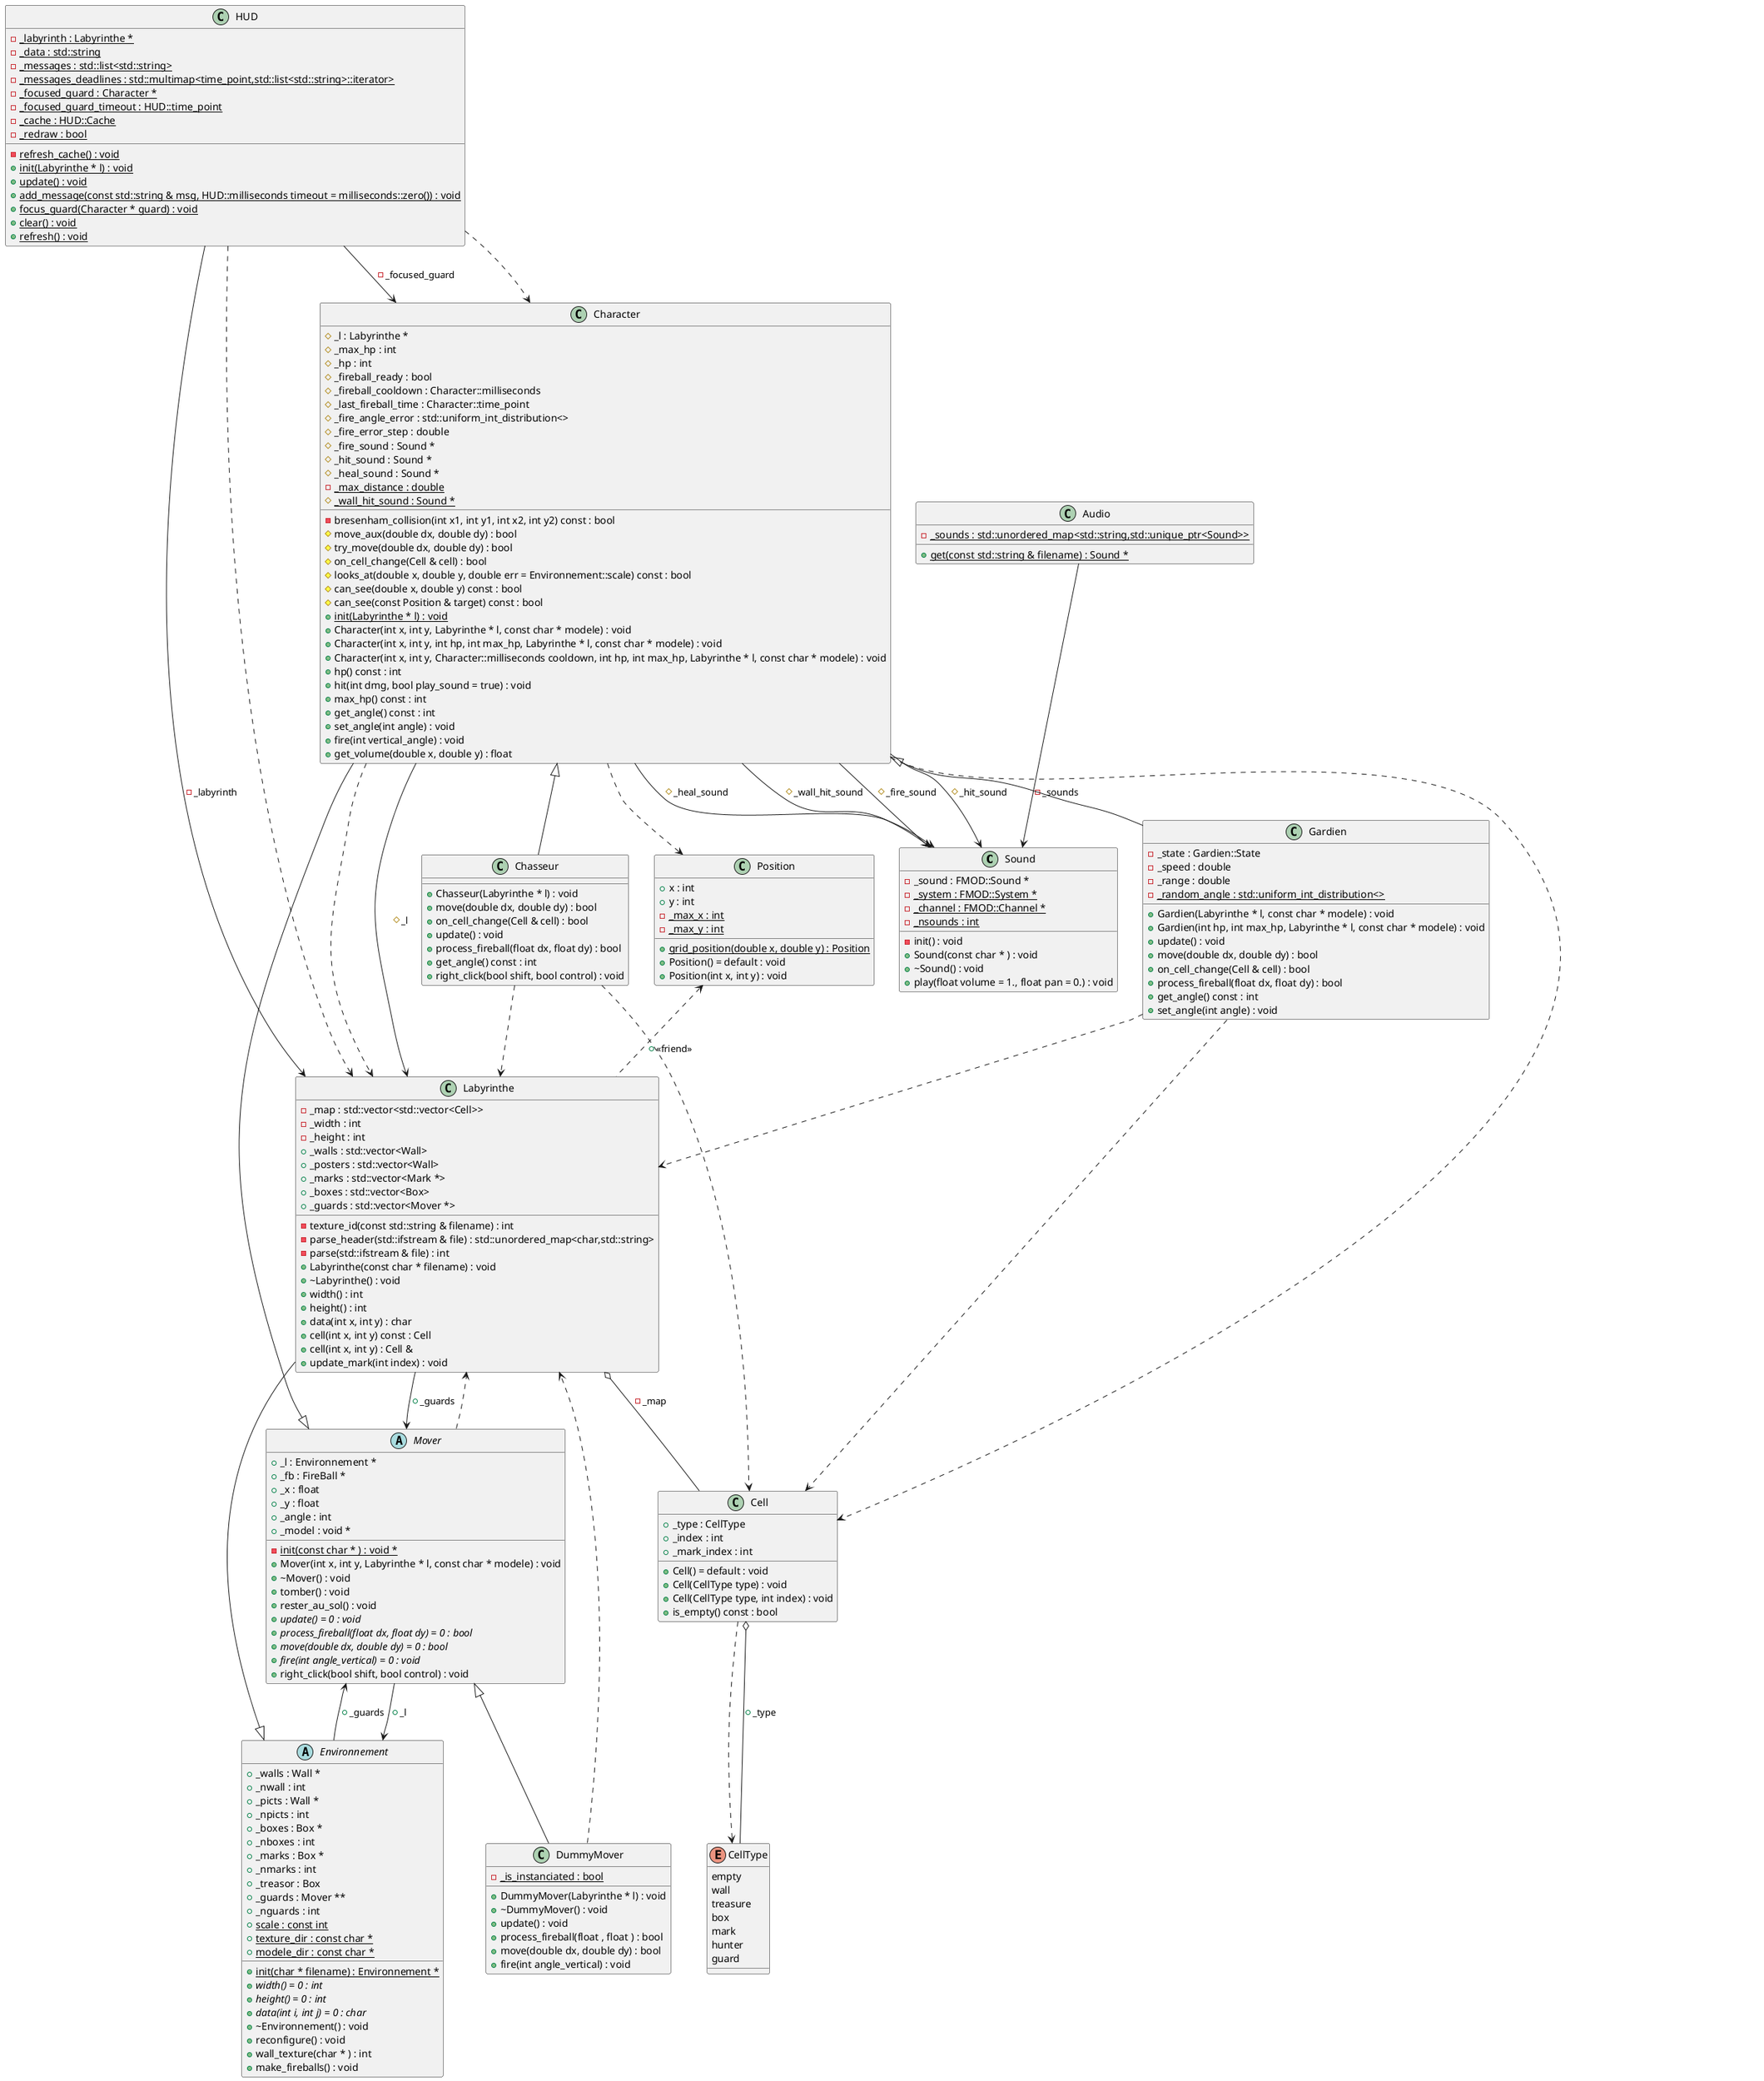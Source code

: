 @startuml
class "Sound" as C_0001507033279064648436
class C_0001507033279064648436 {
-init() : void
+Sound(const char * ) : void
+~Sound() : void
+play(float volume = 1., float pan = 0.) : void
-_sound : FMOD::Sound *
{static} -_system : FMOD::System *
{static} -_channel : FMOD::Channel *
{static} -_nsounds : int
}
class "Audio" as C_0001116069619315135930
class C_0001116069619315135930 {
{static} +get(const std::string & filename) : Sound *
{static} -_sounds : std::unordered_map<std::string,std::unique_ptr<Sound>>
}
enum "CellType" as C_0001365247480956715224
enum C_0001365247480956715224 {
empty
wall
treasure
box
mark
hunter
guard
}
class "Cell" as C_0002079627403415545256
class C_0002079627403415545256 {
+Cell() = default : void
+Cell(CellType type) : void
+Cell(CellType type, int index) : void
+is_empty() const : bool
+_type : CellType
+_index : int
+_mark_index : int
}
abstract "Environnement" as C_0002069755371297581881
abstract C_0002069755371297581881 {
{static} +init(char * filename) : Environnement *
{abstract} +width() = 0 : int
{abstract} +height() = 0 : int
{abstract} +data(int i, int j) = 0 : char
+~Environnement() : void
+reconfigure() : void
+wall_texture(char * ) : int
+make_fireballs() : void
+_walls : Wall *
+_nwall : int
+_picts : Wall *
+_npicts : int
+_boxes : Box *
+_nboxes : int
+_marks : Box *
+_nmarks : int
+_treasor : Box
+_guards : Mover **
+_nguards : int
{static} +scale : const int
{static} +texture_dir : const char *
{static} +modele_dir : const char *
}
abstract "Mover" as C_0000271278170332191289
abstract C_0000271278170332191289 {
{static} -init(const char * ) : void *
+Mover(int x, int y, Labyrinthe * l, const char * modele) : void
+~Mover() : void
+tomber() : void
+rester_au_sol() : void
{abstract} +update() = 0 : void
{abstract} +process_fireball(float dx, float dy) = 0 : bool
{abstract} +move(double dx, double dy) = 0 : bool
{abstract} +fire(int angle_vertical) = 0 : void
+right_click(bool shift, bool control) : void
+_l : Environnement *
+_fb : FireBall *
+_x : float
+_y : float
+_angle : int
+_model : void *
}
class "Position" as C_0000462039902954950099
class C_0000462039902954950099 {
{static} +grid_position(double x, double y) : Position
+Position() = default : void
+Position(int x, int y) : void
+x : int
+y : int
{static} -_max_x : int
{static} -_max_y : int
}
class "Character" as C_0001651132542626895657
class C_0001651132542626895657 {
-bresenham_collision(int x1, int y1, int x2, int y2) const : bool
#move_aux(double dx, double dy) : bool
#try_move(double dx, double dy) : bool
#on_cell_change(Cell & cell) : bool
#looks_at(double x, double y, double err = Environnement::scale) const : bool
#can_see(double x, double y) const : bool
#can_see(const Position & target) const : bool
{static} +init(Labyrinthe * l) : void
+Character(int x, int y, Labyrinthe * l, const char * modele) : void
+Character(int x, int y, int hp, int max_hp, Labyrinthe * l, const char * modele) : void
+Character(int x, int y, Character::milliseconds cooldown, int hp, int max_hp, Labyrinthe * l, const char * modele) : void
+hp() const : int
+hit(int dmg, bool play_sound = true) : void
+max_hp() const : int
+get_angle() const : int
+set_angle(int angle) : void
+fire(int vertical_angle) : void
+get_volume(double x, double y) : float
#_l : Labyrinthe *
#_max_hp : int
#_hp : int
#_fireball_ready : bool
#_fireball_cooldown : Character::milliseconds
#_last_fireball_time : Character::time_point
#_fire_angle_error : std::uniform_int_distribution<>
#_fire_error_step : double
#_fire_sound : Sound *
#_hit_sound : Sound *
#_heal_sound : Sound *
{static} -_max_distance : double
{static} #_wall_hit_sound : Sound *
}
class "Gardien" as C_0001224198675948223321
class C_0001224198675948223321 {
+Gardien(Labyrinthe * l, const char * modele) : void
+Gardien(int hp, int max_hp, Labyrinthe * l, const char * modele) : void
+update() : void
+move(double dx, double dy) : bool
+on_cell_change(Cell & cell) : bool
+process_fireball(float dx, float dy) : bool
+get_angle() const : int
+set_angle(int angle) : void
-_state : Gardien::State
-_speed : double
-_range : double
{static} -_random_angle : std::uniform_int_distribution<>
}
class "Labyrinthe" as C_0001321287422961384243
class C_0001321287422961384243 {
-texture_id(const std::string & filename) : int
-parse_header(std::ifstream & file) : std::unordered_map<char,std::string>
-parse(std::ifstream & file) : int
+Labyrinthe(const char * filename) : void
+~Labyrinthe() : void
+width() : int
+height() : int
+data(int x, int y) : char
+cell(int x, int y) const : Cell
+cell(int x, int y) : Cell &
+update_mark(int index) : void
-_map : std::vector<std::vector<Cell>>
-_width : int
-_height : int
+_walls : std::vector<Wall>
+_posters : std::vector<Wall>
+_marks : std::vector<Mark *>
+_boxes : std::vector<Box>
+_guards : std::vector<Mover *>
}
class "Chasseur" as C_0001814787268382861053
class C_0001814787268382861053 {
+Chasseur(Labyrinthe * l) : void
+move(double dx, double dy) : bool
+on_cell_change(Cell & cell) : bool
+update() : void
+process_fireball(float dx, float dy) : bool
+get_angle() const : int
+right_click(bool shift, bool control) : void
}
class "HUD" as C_0000423028007947759020
class C_0000423028007947759020 {
{static} -refresh_cache() : void
{static} +init(Labyrinthe * l) : void
{static} +update() : void
{static} +add_message(const std::string & msg, HUD::milliseconds timeout = milliseconds::zero()) : void
{static} +focus_guard(Character * guard) : void
{static} +clear() : void
{static} +refresh() : void
{static} -_labyrinth : Labyrinthe *
{static} -_data : std::string
{static} -_messages : std::list<std::string>
{static} -_messages_deadlines : std::multimap<time_point,std::list<std::string>::iterator>
{static} -_focused_guard : Character *
{static} -_focused_guard_timeout : HUD::time_point
{static} -_cache : HUD::Cache
{static} -_redraw : bool
}
class "DummyMover" as C_0001372549048354737909
class C_0001372549048354737909 {
+DummyMover(Labyrinthe * l) : void
+~DummyMover() : void
+update() : void
+process_fireball(float , float ) : bool
+move(double dx, double dy) : bool
+fire(int angle_vertical) : void
{static} -_is_instanciated : bool
}
C_0001116069619315135930 --> C_0001507033279064648436 : -_sounds
C_0002079627403415545256 ..> C_0001365247480956715224
C_0002079627403415545256 o-- C_0001365247480956715224 : +_type
C_0002069755371297581881 --> C_0000271278170332191289 : +_guards
C_0000271278170332191289 ..> C_0001321287422961384243
C_0000271278170332191289 --> C_0002069755371297581881 : +_l
C_0000462039902954950099 <.. C_0001321287422961384243 : +<<friend>>
C_0001651132542626895657 ..> C_0002079627403415545256
C_0001651132542626895657 ..> C_0000462039902954950099
C_0001651132542626895657 ..> C_0001321287422961384243
C_0001651132542626895657 --> C_0001321287422961384243 : #_l
C_0001651132542626895657 --> C_0001507033279064648436 : #_fire_sound
C_0001651132542626895657 --> C_0001507033279064648436 : #_hit_sound
C_0001651132542626895657 --> C_0001507033279064648436 : #_heal_sound
C_0001651132542626895657 --> C_0001507033279064648436 : #_wall_hit_sound
C_0000271278170332191289 <|-- C_0001651132542626895657
C_0001224198675948223321 ..> C_0001321287422961384243
C_0001224198675948223321 ..> C_0002079627403415545256
C_0001651132542626895657 <|-- C_0001224198675948223321
C_0001321287422961384243 o-- C_0002079627403415545256 : -_map
C_0001321287422961384243 --> C_0000271278170332191289 : +_guards
C_0002069755371297581881 <|-- C_0001321287422961384243
C_0001814787268382861053 ..> C_0001321287422961384243
C_0001814787268382861053 ..> C_0002079627403415545256
C_0001651132542626895657 <|-- C_0001814787268382861053
C_0000423028007947759020 ..> C_0001321287422961384243
C_0000423028007947759020 ..> C_0001651132542626895657
C_0000423028007947759020 --> C_0001321287422961384243 : -_labyrinth
C_0000423028007947759020 --> C_0001651132542626895657 : -_focused_guard
C_0001372549048354737909 ..> C_0001321287422961384243
C_0000271278170332191289 <|-- C_0001372549048354737909
@enduml
